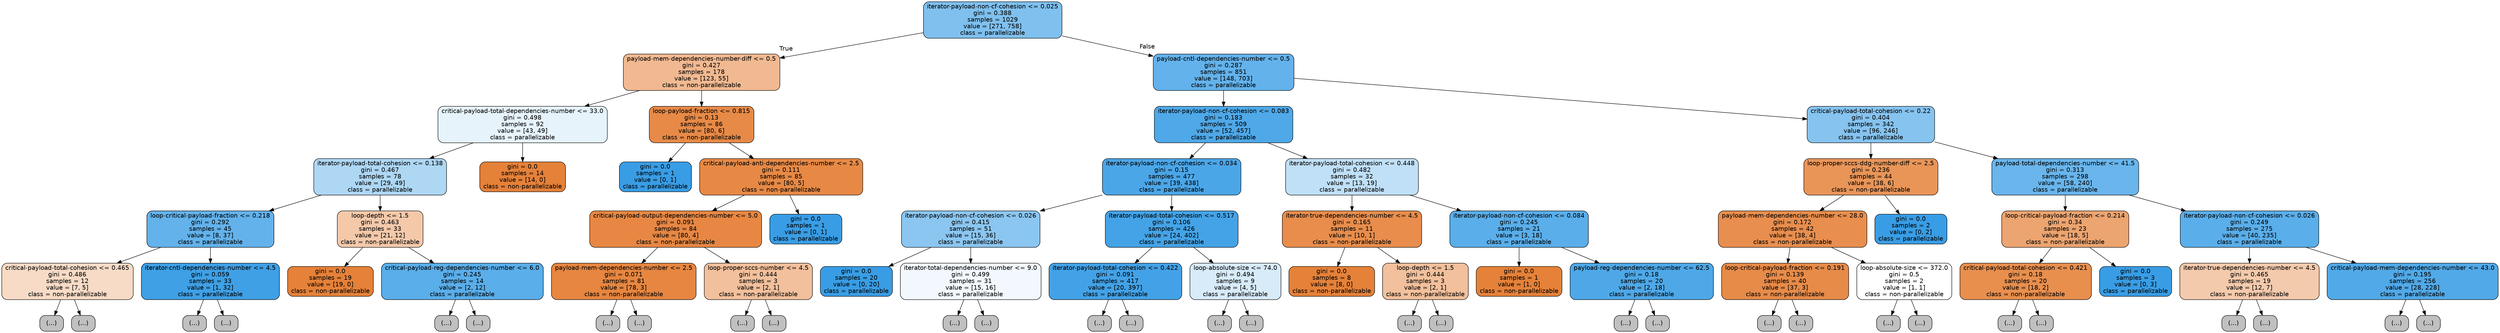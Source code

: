 digraph Tree {
node [shape=box, style="filled, rounded", color="black", fontname=helvetica] ;
edge [fontname=helvetica] ;
0 [label="iterator-payload-non-cf-cohesion <= 0.025\ngini = 0.388\nsamples = 1029\nvalue = [271, 758]\nclass = parallelizable", fillcolor="#399de5a4"] ;
1 [label="payload-mem-dependencies-number-diff <= 0.5\ngini = 0.427\nsamples = 178\nvalue = [123, 55]\nclass = non-parallelizable", fillcolor="#e581398d"] ;
0 -> 1 [labeldistance=2.5, labelangle=45, headlabel="True"] ;
2 [label="critical-payload-total-dependencies-number <= 33.0\ngini = 0.498\nsamples = 92\nvalue = [43, 49]\nclass = parallelizable", fillcolor="#399de51f"] ;
1 -> 2 ;
3 [label="iterator-payload-total-cohesion <= 0.138\ngini = 0.467\nsamples = 78\nvalue = [29, 49]\nclass = parallelizable", fillcolor="#399de568"] ;
2 -> 3 ;
4 [label="loop-critical-payload-fraction <= 0.218\ngini = 0.292\nsamples = 45\nvalue = [8, 37]\nclass = parallelizable", fillcolor="#399de5c8"] ;
3 -> 4 ;
5 [label="critical-payload-total-cohesion <= 0.465\ngini = 0.486\nsamples = 12\nvalue = [7, 5]\nclass = non-parallelizable", fillcolor="#e5813949"] ;
4 -> 5 ;
6 [label="(...)", fillcolor="#C0C0C0"] ;
5 -> 6 ;
7 [label="(...)", fillcolor="#C0C0C0"] ;
5 -> 7 ;
10 [label="iterator-cntl-dependencies-number <= 4.5\ngini = 0.059\nsamples = 33\nvalue = [1, 32]\nclass = parallelizable", fillcolor="#399de5f7"] ;
4 -> 10 ;
11 [label="(...)", fillcolor="#C0C0C0"] ;
10 -> 11 ;
14 [label="(...)", fillcolor="#C0C0C0"] ;
10 -> 14 ;
15 [label="loop-depth <= 1.5\ngini = 0.463\nsamples = 33\nvalue = [21, 12]\nclass = non-parallelizable", fillcolor="#e581396d"] ;
3 -> 15 ;
16 [label="gini = 0.0\nsamples = 19\nvalue = [19, 0]\nclass = non-parallelizable", fillcolor="#e58139ff"] ;
15 -> 16 ;
17 [label="critical-payload-reg-dependencies-number <= 6.0\ngini = 0.245\nsamples = 14\nvalue = [2, 12]\nclass = parallelizable", fillcolor="#399de5d4"] ;
15 -> 17 ;
18 [label="(...)", fillcolor="#C0C0C0"] ;
17 -> 18 ;
21 [label="(...)", fillcolor="#C0C0C0"] ;
17 -> 21 ;
22 [label="gini = 0.0\nsamples = 14\nvalue = [14, 0]\nclass = non-parallelizable", fillcolor="#e58139ff"] ;
2 -> 22 ;
23 [label="loop-payload-fraction <= 0.815\ngini = 0.13\nsamples = 86\nvalue = [80, 6]\nclass = non-parallelizable", fillcolor="#e58139ec"] ;
1 -> 23 ;
24 [label="gini = 0.0\nsamples = 1\nvalue = [0, 1]\nclass = parallelizable", fillcolor="#399de5ff"] ;
23 -> 24 ;
25 [label="critical-payload-anti-dependencies-number <= 2.5\ngini = 0.111\nsamples = 85\nvalue = [80, 5]\nclass = non-parallelizable", fillcolor="#e58139ef"] ;
23 -> 25 ;
26 [label="critical-payload-output-dependencies-number <= 5.0\ngini = 0.091\nsamples = 84\nvalue = [80, 4]\nclass = non-parallelizable", fillcolor="#e58139f2"] ;
25 -> 26 ;
27 [label="payload-mem-dependencies-number <= 2.5\ngini = 0.071\nsamples = 81\nvalue = [78, 3]\nclass = non-parallelizable", fillcolor="#e58139f5"] ;
26 -> 27 ;
28 [label="(...)", fillcolor="#C0C0C0"] ;
27 -> 28 ;
35 [label="(...)", fillcolor="#C0C0C0"] ;
27 -> 35 ;
36 [label="loop-proper-sccs-number <= 4.5\ngini = 0.444\nsamples = 3\nvalue = [2, 1]\nclass = non-parallelizable", fillcolor="#e581397f"] ;
26 -> 36 ;
37 [label="(...)", fillcolor="#C0C0C0"] ;
36 -> 37 ;
38 [label="(...)", fillcolor="#C0C0C0"] ;
36 -> 38 ;
39 [label="gini = 0.0\nsamples = 1\nvalue = [0, 1]\nclass = parallelizable", fillcolor="#399de5ff"] ;
25 -> 39 ;
40 [label="payload-cntl-dependencies-number <= 0.5\ngini = 0.287\nsamples = 851\nvalue = [148, 703]\nclass = parallelizable", fillcolor="#399de5c9"] ;
0 -> 40 [labeldistance=2.5, labelangle=-45, headlabel="False"] ;
41 [label="iterator-payload-non-cf-cohesion <= 0.083\ngini = 0.183\nsamples = 509\nvalue = [52, 457]\nclass = parallelizable", fillcolor="#399de5e2"] ;
40 -> 41 ;
42 [label="iterator-payload-non-cf-cohesion <= 0.034\ngini = 0.15\nsamples = 477\nvalue = [39, 438]\nclass = parallelizable", fillcolor="#399de5e8"] ;
41 -> 42 ;
43 [label="iterator-payload-non-cf-cohesion <= 0.026\ngini = 0.415\nsamples = 51\nvalue = [15, 36]\nclass = parallelizable", fillcolor="#399de595"] ;
42 -> 43 ;
44 [label="gini = 0.0\nsamples = 20\nvalue = [0, 20]\nclass = parallelizable", fillcolor="#399de5ff"] ;
43 -> 44 ;
45 [label="iterator-total-dependencies-number <= 9.0\ngini = 0.499\nsamples = 31\nvalue = [15, 16]\nclass = parallelizable", fillcolor="#399de510"] ;
43 -> 45 ;
46 [label="(...)", fillcolor="#C0C0C0"] ;
45 -> 46 ;
57 [label="(...)", fillcolor="#C0C0C0"] ;
45 -> 57 ;
58 [label="iterator-payload-total-cohesion <= 0.517\ngini = 0.106\nsamples = 426\nvalue = [24, 402]\nclass = parallelizable", fillcolor="#399de5f0"] ;
42 -> 58 ;
59 [label="iterator-payload-total-cohesion <= 0.422\ngini = 0.091\nsamples = 417\nvalue = [20, 397]\nclass = parallelizable", fillcolor="#399de5f2"] ;
58 -> 59 ;
60 [label="(...)", fillcolor="#C0C0C0"] ;
59 -> 60 ;
87 [label="(...)", fillcolor="#C0C0C0"] ;
59 -> 87 ;
114 [label="loop-absolute-size <= 74.0\ngini = 0.494\nsamples = 9\nvalue = [4, 5]\nclass = parallelizable", fillcolor="#399de533"] ;
58 -> 114 ;
115 [label="(...)", fillcolor="#C0C0C0"] ;
114 -> 115 ;
116 [label="(...)", fillcolor="#C0C0C0"] ;
114 -> 116 ;
117 [label="iterator-payload-total-cohesion <= 0.448\ngini = 0.482\nsamples = 32\nvalue = [13, 19]\nclass = parallelizable", fillcolor="#399de551"] ;
41 -> 117 ;
118 [label="iterator-true-dependencies-number <= 4.5\ngini = 0.165\nsamples = 11\nvalue = [10, 1]\nclass = non-parallelizable", fillcolor="#e58139e6"] ;
117 -> 118 ;
119 [label="gini = 0.0\nsamples = 8\nvalue = [8, 0]\nclass = non-parallelizable", fillcolor="#e58139ff"] ;
118 -> 119 ;
120 [label="loop-depth <= 1.5\ngini = 0.444\nsamples = 3\nvalue = [2, 1]\nclass = non-parallelizable", fillcolor="#e581397f"] ;
118 -> 120 ;
121 [label="(...)", fillcolor="#C0C0C0"] ;
120 -> 121 ;
122 [label="(...)", fillcolor="#C0C0C0"] ;
120 -> 122 ;
123 [label="iterator-payload-non-cf-cohesion <= 0.084\ngini = 0.245\nsamples = 21\nvalue = [3, 18]\nclass = parallelizable", fillcolor="#399de5d4"] ;
117 -> 123 ;
124 [label="gini = 0.0\nsamples = 1\nvalue = [1, 0]\nclass = non-parallelizable", fillcolor="#e58139ff"] ;
123 -> 124 ;
125 [label="payload-reg-dependencies-number <= 62.5\ngini = 0.18\nsamples = 20\nvalue = [2, 18]\nclass = parallelizable", fillcolor="#399de5e3"] ;
123 -> 125 ;
126 [label="(...)", fillcolor="#C0C0C0"] ;
125 -> 126 ;
131 [label="(...)", fillcolor="#C0C0C0"] ;
125 -> 131 ;
132 [label="critical-payload-total-cohesion <= 0.22\ngini = 0.404\nsamples = 342\nvalue = [96, 246]\nclass = parallelizable", fillcolor="#399de59b"] ;
40 -> 132 ;
133 [label="loop-proper-sccs-ddg-number-diff <= 2.5\ngini = 0.236\nsamples = 44\nvalue = [38, 6]\nclass = non-parallelizable", fillcolor="#e58139d7"] ;
132 -> 133 ;
134 [label="payload-mem-dependencies-number <= 28.0\ngini = 0.172\nsamples = 42\nvalue = [38, 4]\nclass = non-parallelizable", fillcolor="#e58139e4"] ;
133 -> 134 ;
135 [label="loop-critical-payload-fraction <= 0.191\ngini = 0.139\nsamples = 40\nvalue = [37, 3]\nclass = non-parallelizable", fillcolor="#e58139ea"] ;
134 -> 135 ;
136 [label="(...)", fillcolor="#C0C0C0"] ;
135 -> 136 ;
145 [label="(...)", fillcolor="#C0C0C0"] ;
135 -> 145 ;
148 [label="loop-absolute-size <= 372.0\ngini = 0.5\nsamples = 2\nvalue = [1, 1]\nclass = non-parallelizable", fillcolor="#e5813900"] ;
134 -> 148 ;
149 [label="(...)", fillcolor="#C0C0C0"] ;
148 -> 149 ;
150 [label="(...)", fillcolor="#C0C0C0"] ;
148 -> 150 ;
151 [label="gini = 0.0\nsamples = 2\nvalue = [0, 2]\nclass = parallelizable", fillcolor="#399de5ff"] ;
133 -> 151 ;
152 [label="payload-total-dependencies-number <= 41.5\ngini = 0.313\nsamples = 298\nvalue = [58, 240]\nclass = parallelizable", fillcolor="#399de5c1"] ;
132 -> 152 ;
153 [label="loop-critical-payload-fraction <= 0.214\ngini = 0.34\nsamples = 23\nvalue = [18, 5]\nclass = non-parallelizable", fillcolor="#e58139b8"] ;
152 -> 153 ;
154 [label="critical-payload-total-cohesion <= 0.421\ngini = 0.18\nsamples = 20\nvalue = [18, 2]\nclass = non-parallelizable", fillcolor="#e58139e3"] ;
153 -> 154 ;
155 [label="(...)", fillcolor="#C0C0C0"] ;
154 -> 155 ;
156 [label="(...)", fillcolor="#C0C0C0"] ;
154 -> 156 ;
159 [label="gini = 0.0\nsamples = 3\nvalue = [0, 3]\nclass = parallelizable", fillcolor="#399de5ff"] ;
153 -> 159 ;
160 [label="iterator-payload-non-cf-cohesion <= 0.026\ngini = 0.249\nsamples = 275\nvalue = [40, 235]\nclass = parallelizable", fillcolor="#399de5d4"] ;
152 -> 160 ;
161 [label="iterator-true-dependencies-number <= 4.5\ngini = 0.465\nsamples = 19\nvalue = [12, 7]\nclass = non-parallelizable", fillcolor="#e581396a"] ;
160 -> 161 ;
162 [label="(...)", fillcolor="#C0C0C0"] ;
161 -> 162 ;
165 [label="(...)", fillcolor="#C0C0C0"] ;
161 -> 165 ;
166 [label="critical-payload-mem-dependencies-number <= 43.0\ngini = 0.195\nsamples = 256\nvalue = [28, 228]\nclass = parallelizable", fillcolor="#399de5e0"] ;
160 -> 166 ;
167 [label="(...)", fillcolor="#C0C0C0"] ;
166 -> 167 ;
214 [label="(...)", fillcolor="#C0C0C0"] ;
166 -> 214 ;
}